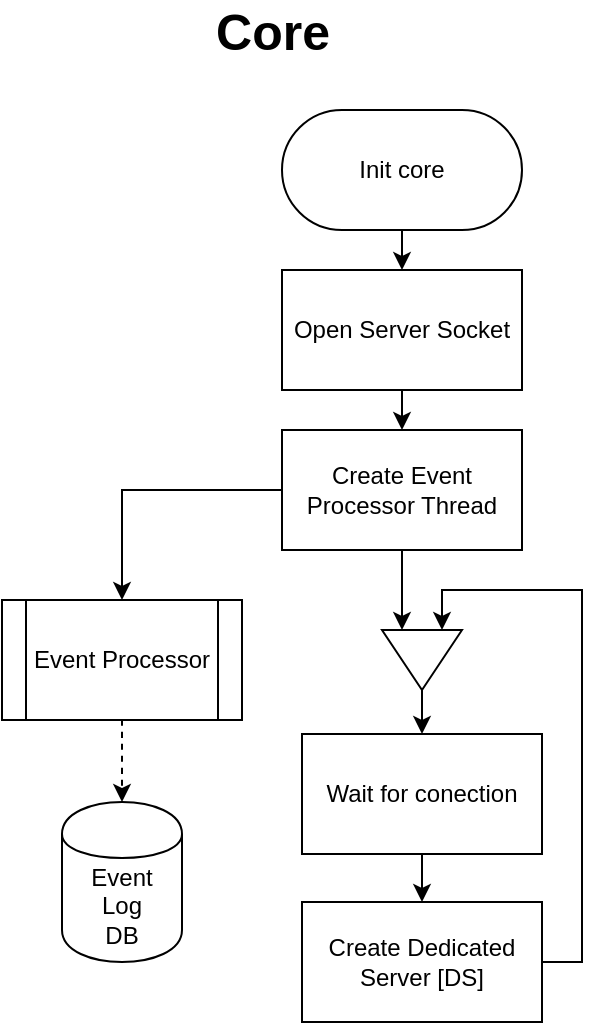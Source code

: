 <mxfile version="12.3.2" type="device" pages="1"><diagram id="7jX6YeMih-d0KSOL4Rd6" name="Page-1"><mxGraphModel dx="946" dy="680" grid="1" gridSize="10" guides="1" tooltips="1" connect="1" arrows="1" fold="1" page="1" pageScale="1" pageWidth="4681" pageHeight="3300" math="0" shadow="0"><root><mxCell id="0"/><mxCell id="1" parent="0"/><mxCell id="GcCAM7jfhOy0Q-TZp2JI-6" style="edgeStyle=orthogonalEdgeStyle;rounded=0;orthogonalLoop=1;jettySize=auto;html=1;exitX=0.5;exitY=1;exitDx=0;exitDy=0;entryX=0.5;entryY=0;entryDx=0;entryDy=0;" parent="1" source="GcCAM7jfhOy0Q-TZp2JI-2" target="GcCAM7jfhOy0Q-TZp2JI-3" edge="1"><mxGeometry relative="1" as="geometry"/></mxCell><mxCell id="GcCAM7jfhOy0Q-TZp2JI-2" value="Init core" style="rounded=1;whiteSpace=wrap;html=1;arcSize=50;" parent="1" vertex="1"><mxGeometry x="380" y="180" width="120" height="60" as="geometry"/></mxCell><mxCell id="GcCAM7jfhOy0Q-TZp2JI-7" style="edgeStyle=orthogonalEdgeStyle;rounded=0;orthogonalLoop=1;jettySize=auto;html=1;exitX=0.5;exitY=1;exitDx=0;exitDy=0;entryX=0;entryY=0.75;entryDx=0;entryDy=0;" parent="1" source="GcCAM7jfhOy0Q-TZp2JI-13" target="GcCAM7jfhOy0Q-TZp2JI-4" edge="1"><mxGeometry relative="1" as="geometry"/></mxCell><mxCell id="GcCAM7jfhOy0Q-TZp2JI-15" style="edgeStyle=orthogonalEdgeStyle;rounded=0;orthogonalLoop=1;jettySize=auto;html=1;exitX=0.5;exitY=1;exitDx=0;exitDy=0;entryX=0.5;entryY=0;entryDx=0;entryDy=0;" parent="1" source="GcCAM7jfhOy0Q-TZp2JI-3" target="GcCAM7jfhOy0Q-TZp2JI-13" edge="1"><mxGeometry relative="1" as="geometry"/></mxCell><mxCell id="GcCAM7jfhOy0Q-TZp2JI-3" value="Open Server Socket" style="rounded=0;whiteSpace=wrap;html=1;" parent="1" vertex="1"><mxGeometry x="380" y="260" width="120" height="60" as="geometry"/></mxCell><mxCell id="GcCAM7jfhOy0Q-TZp2JI-12" style="edgeStyle=orthogonalEdgeStyle;rounded=0;orthogonalLoop=1;jettySize=auto;html=1;exitX=1;exitY=0.5;exitDx=0;exitDy=0;entryX=0.5;entryY=0;entryDx=0;entryDy=0;" parent="1" source="GcCAM7jfhOy0Q-TZp2JI-4" target="GcCAM7jfhOy0Q-TZp2JI-8" edge="1"><mxGeometry relative="1" as="geometry"/></mxCell><mxCell id="GcCAM7jfhOy0Q-TZp2JI-4" value="" style="triangle;whiteSpace=wrap;html=1;rotation=90;" parent="1" vertex="1"><mxGeometry x="435" y="435" width="30" height="40" as="geometry"/></mxCell><mxCell id="GcCAM7jfhOy0Q-TZp2JI-10" style="edgeStyle=orthogonalEdgeStyle;rounded=0;orthogonalLoop=1;jettySize=auto;html=1;exitX=0.5;exitY=1;exitDx=0;exitDy=0;entryX=0.5;entryY=0;entryDx=0;entryDy=0;" parent="1" source="GcCAM7jfhOy0Q-TZp2JI-8" target="GcCAM7jfhOy0Q-TZp2JI-9" edge="1"><mxGeometry relative="1" as="geometry"/></mxCell><mxCell id="GcCAM7jfhOy0Q-TZp2JI-8" value="Wait for conection" style="rounded=0;whiteSpace=wrap;html=1;" parent="1" vertex="1"><mxGeometry x="390" y="492" width="120" height="60" as="geometry"/></mxCell><mxCell id="GcCAM7jfhOy0Q-TZp2JI-11" style="edgeStyle=orthogonalEdgeStyle;rounded=0;orthogonalLoop=1;jettySize=auto;html=1;exitX=1;exitY=0.5;exitDx=0;exitDy=0;entryX=0;entryY=0.25;entryDx=0;entryDy=0;" parent="1" source="GcCAM7jfhOy0Q-TZp2JI-9" target="GcCAM7jfhOy0Q-TZp2JI-4" edge="1"><mxGeometry relative="1" as="geometry"/></mxCell><mxCell id="GcCAM7jfhOy0Q-TZp2JI-9" value="Create Dedicated Server [DS]" style="rounded=0;whiteSpace=wrap;html=1;" parent="1" vertex="1"><mxGeometry x="390" y="576" width="120" height="60" as="geometry"/></mxCell><mxCell id="GcCAM7jfhOy0Q-TZp2JI-17" style="edgeStyle=orthogonalEdgeStyle;rounded=0;orthogonalLoop=1;jettySize=auto;html=1;exitX=0;exitY=0.5;exitDx=0;exitDy=0;entryX=0.5;entryY=0;entryDx=0;entryDy=0;" parent="1" source="GcCAM7jfhOy0Q-TZp2JI-13" target="GcCAM7jfhOy0Q-TZp2JI-16" edge="1"><mxGeometry relative="1" as="geometry"/></mxCell><mxCell id="GcCAM7jfhOy0Q-TZp2JI-13" value="Create Event Processor Thread" style="rounded=0;whiteSpace=wrap;html=1;" parent="1" vertex="1"><mxGeometry x="380" y="340" width="120" height="60" as="geometry"/></mxCell><mxCell id="GcCAM7jfhOy0Q-TZp2JI-20" style="edgeStyle=orthogonalEdgeStyle;curved=1;rounded=0;orthogonalLoop=1;jettySize=auto;html=1;exitX=0.5;exitY=1;exitDx=0;exitDy=0;entryX=0.5;entryY=0;entryDx=0;entryDy=0;dashed=1;" parent="1" source="GcCAM7jfhOy0Q-TZp2JI-16" target="GcCAM7jfhOy0Q-TZp2JI-19" edge="1"><mxGeometry relative="1" as="geometry"/></mxCell><mxCell id="GcCAM7jfhOy0Q-TZp2JI-16" value="Event Processor" style="shape=process;whiteSpace=wrap;html=1;backgroundOutline=1;" parent="1" vertex="1"><mxGeometry x="240" y="425" width="120" height="60" as="geometry"/></mxCell><mxCell id="GcCAM7jfhOy0Q-TZp2JI-19" value="Event&lt;br&gt;Log&lt;br&gt;DB" style="shape=cylinder;whiteSpace=wrap;html=1;boundedLbl=1;backgroundOutline=1;" parent="1" vertex="1"><mxGeometry x="270" y="526" width="60" height="80" as="geometry"/></mxCell><mxCell id="GcCAM7jfhOy0Q-TZp2JI-21" value="&lt;font style=&quot;font-size: 25px&quot;&gt;&lt;b&gt;Core&lt;/b&gt;&lt;/font&gt;" style="text;html=1;align=center;verticalAlign=middle;resizable=0;points=[];;autosize=1;" parent="1" vertex="1"><mxGeometry x="340" y="130" width="70" height="20" as="geometry"/></mxCell></root></mxGraphModel></diagram></mxfile>